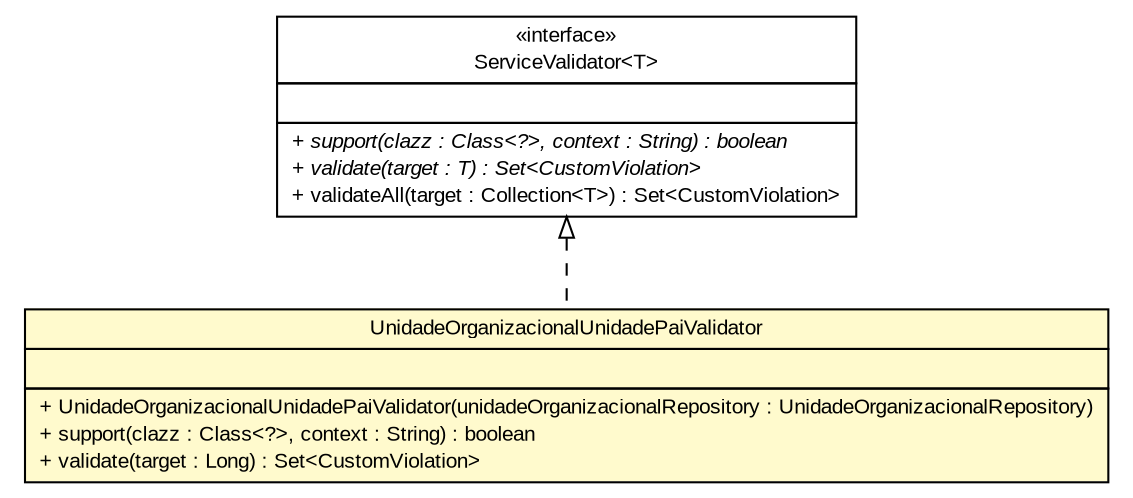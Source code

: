 #!/usr/local/bin/dot
#
# Class diagram 
# Generated by UMLGraph version R5_6 (http://www.umlgraph.org/)
#

digraph G {
	edge [fontname="arial",fontsize=10,labelfontname="arial",labelfontsize=10];
	node [fontname="arial",fontsize=10,shape=plaintext];
	nodesep=0.25;
	ranksep=0.5;
	// br.gov.to.sefaz.business.service.validation.ServiceValidator<T>
	c815939 [label=<<table title="br.gov.to.sefaz.business.service.validation.ServiceValidator" border="0" cellborder="1" cellspacing="0" cellpadding="2" port="p" href="../../../../../business/service/validation/ServiceValidator.html">
		<tr><td><table border="0" cellspacing="0" cellpadding="1">
<tr><td align="center" balign="center"> &#171;interface&#187; </td></tr>
<tr><td align="center" balign="center"> ServiceValidator&lt;T&gt; </td></tr>
		</table></td></tr>
		<tr><td><table border="0" cellspacing="0" cellpadding="1">
<tr><td align="left" balign="left">  </td></tr>
		</table></td></tr>
		<tr><td><table border="0" cellspacing="0" cellpadding="1">
<tr><td align="left" balign="left"><font face="arial italic" point-size="10.0"> + support(clazz : Class&lt;?&gt;, context : String) : boolean </font></td></tr>
<tr><td align="left" balign="left"><font face="arial italic" point-size="10.0"> + validate(target : T) : Set&lt;CustomViolation&gt; </font></td></tr>
<tr><td align="left" balign="left"> + validateAll(target : Collection&lt;T&gt;) : Set&lt;CustomViolation&gt; </td></tr>
		</table></td></tr>
		</table>>, URL="../../../../../business/service/validation/ServiceValidator.html", fontname="arial", fontcolor="black", fontsize=10.0];
	// br.gov.to.sefaz.seg.business.gestao.service.validator.UnidadeOrganizacionalUnidadePaiValidator
	c816101 [label=<<table title="br.gov.to.sefaz.seg.business.gestao.service.validator.UnidadeOrganizacionalUnidadePaiValidator" border="0" cellborder="1" cellspacing="0" cellpadding="2" port="p" bgcolor="lemonChiffon" href="./UnidadeOrganizacionalUnidadePaiValidator.html">
		<tr><td><table border="0" cellspacing="0" cellpadding="1">
<tr><td align="center" balign="center"> UnidadeOrganizacionalUnidadePaiValidator </td></tr>
		</table></td></tr>
		<tr><td><table border="0" cellspacing="0" cellpadding="1">
<tr><td align="left" balign="left">  </td></tr>
		</table></td></tr>
		<tr><td><table border="0" cellspacing="0" cellpadding="1">
<tr><td align="left" balign="left"> + UnidadeOrganizacionalUnidadePaiValidator(unidadeOrganizacionalRepository : UnidadeOrganizacionalRepository) </td></tr>
<tr><td align="left" balign="left"> + support(clazz : Class&lt;?&gt;, context : String) : boolean </td></tr>
<tr><td align="left" balign="left"> + validate(target : Long) : Set&lt;CustomViolation&gt; </td></tr>
		</table></td></tr>
		</table>>, URL="./UnidadeOrganizacionalUnidadePaiValidator.html", fontname="arial", fontcolor="black", fontsize=10.0];
	//br.gov.to.sefaz.seg.business.gestao.service.validator.UnidadeOrganizacionalUnidadePaiValidator implements br.gov.to.sefaz.business.service.validation.ServiceValidator<T>
	c815939:p -> c816101:p [dir=back,arrowtail=empty,style=dashed];
}


